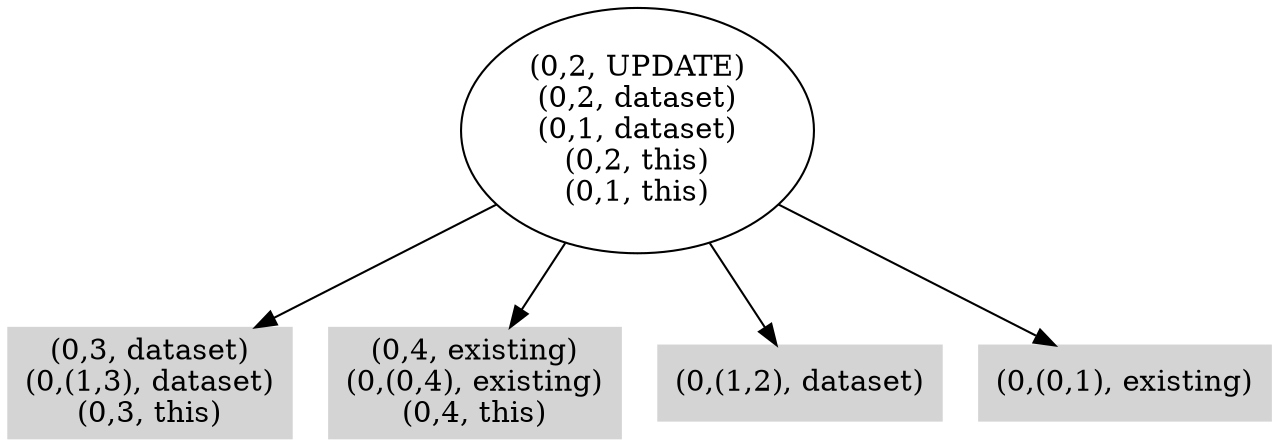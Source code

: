 digraph { 
3334 [shape=box,style=filled,color=".0 .0 .83",label="(0,3, dataset)\n(0,(1,3), dataset)\n(0,3, this)"];
3335 [shape=box,style=filled,color=".0 .0 .83",label="(0,4, existing)\n(0,(0,4), existing)\n(0,4, this)"];
3336 [shape=box,style=filled,color=".0 .0 .83",label="(0,(1,2), dataset)"];
3337 [shape=box,style=filled,color=".0 .0 .83",label="(0,(0,1), existing)"];
3338 [label="(0,2, UPDATE)\n(0,2, dataset)\n(0,1, dataset)\n(0,2, this)\n(0,1, this)"];
3338 -> 3334;
3338 -> 3335;
3338 -> 3336;
3338 -> 3337;
}